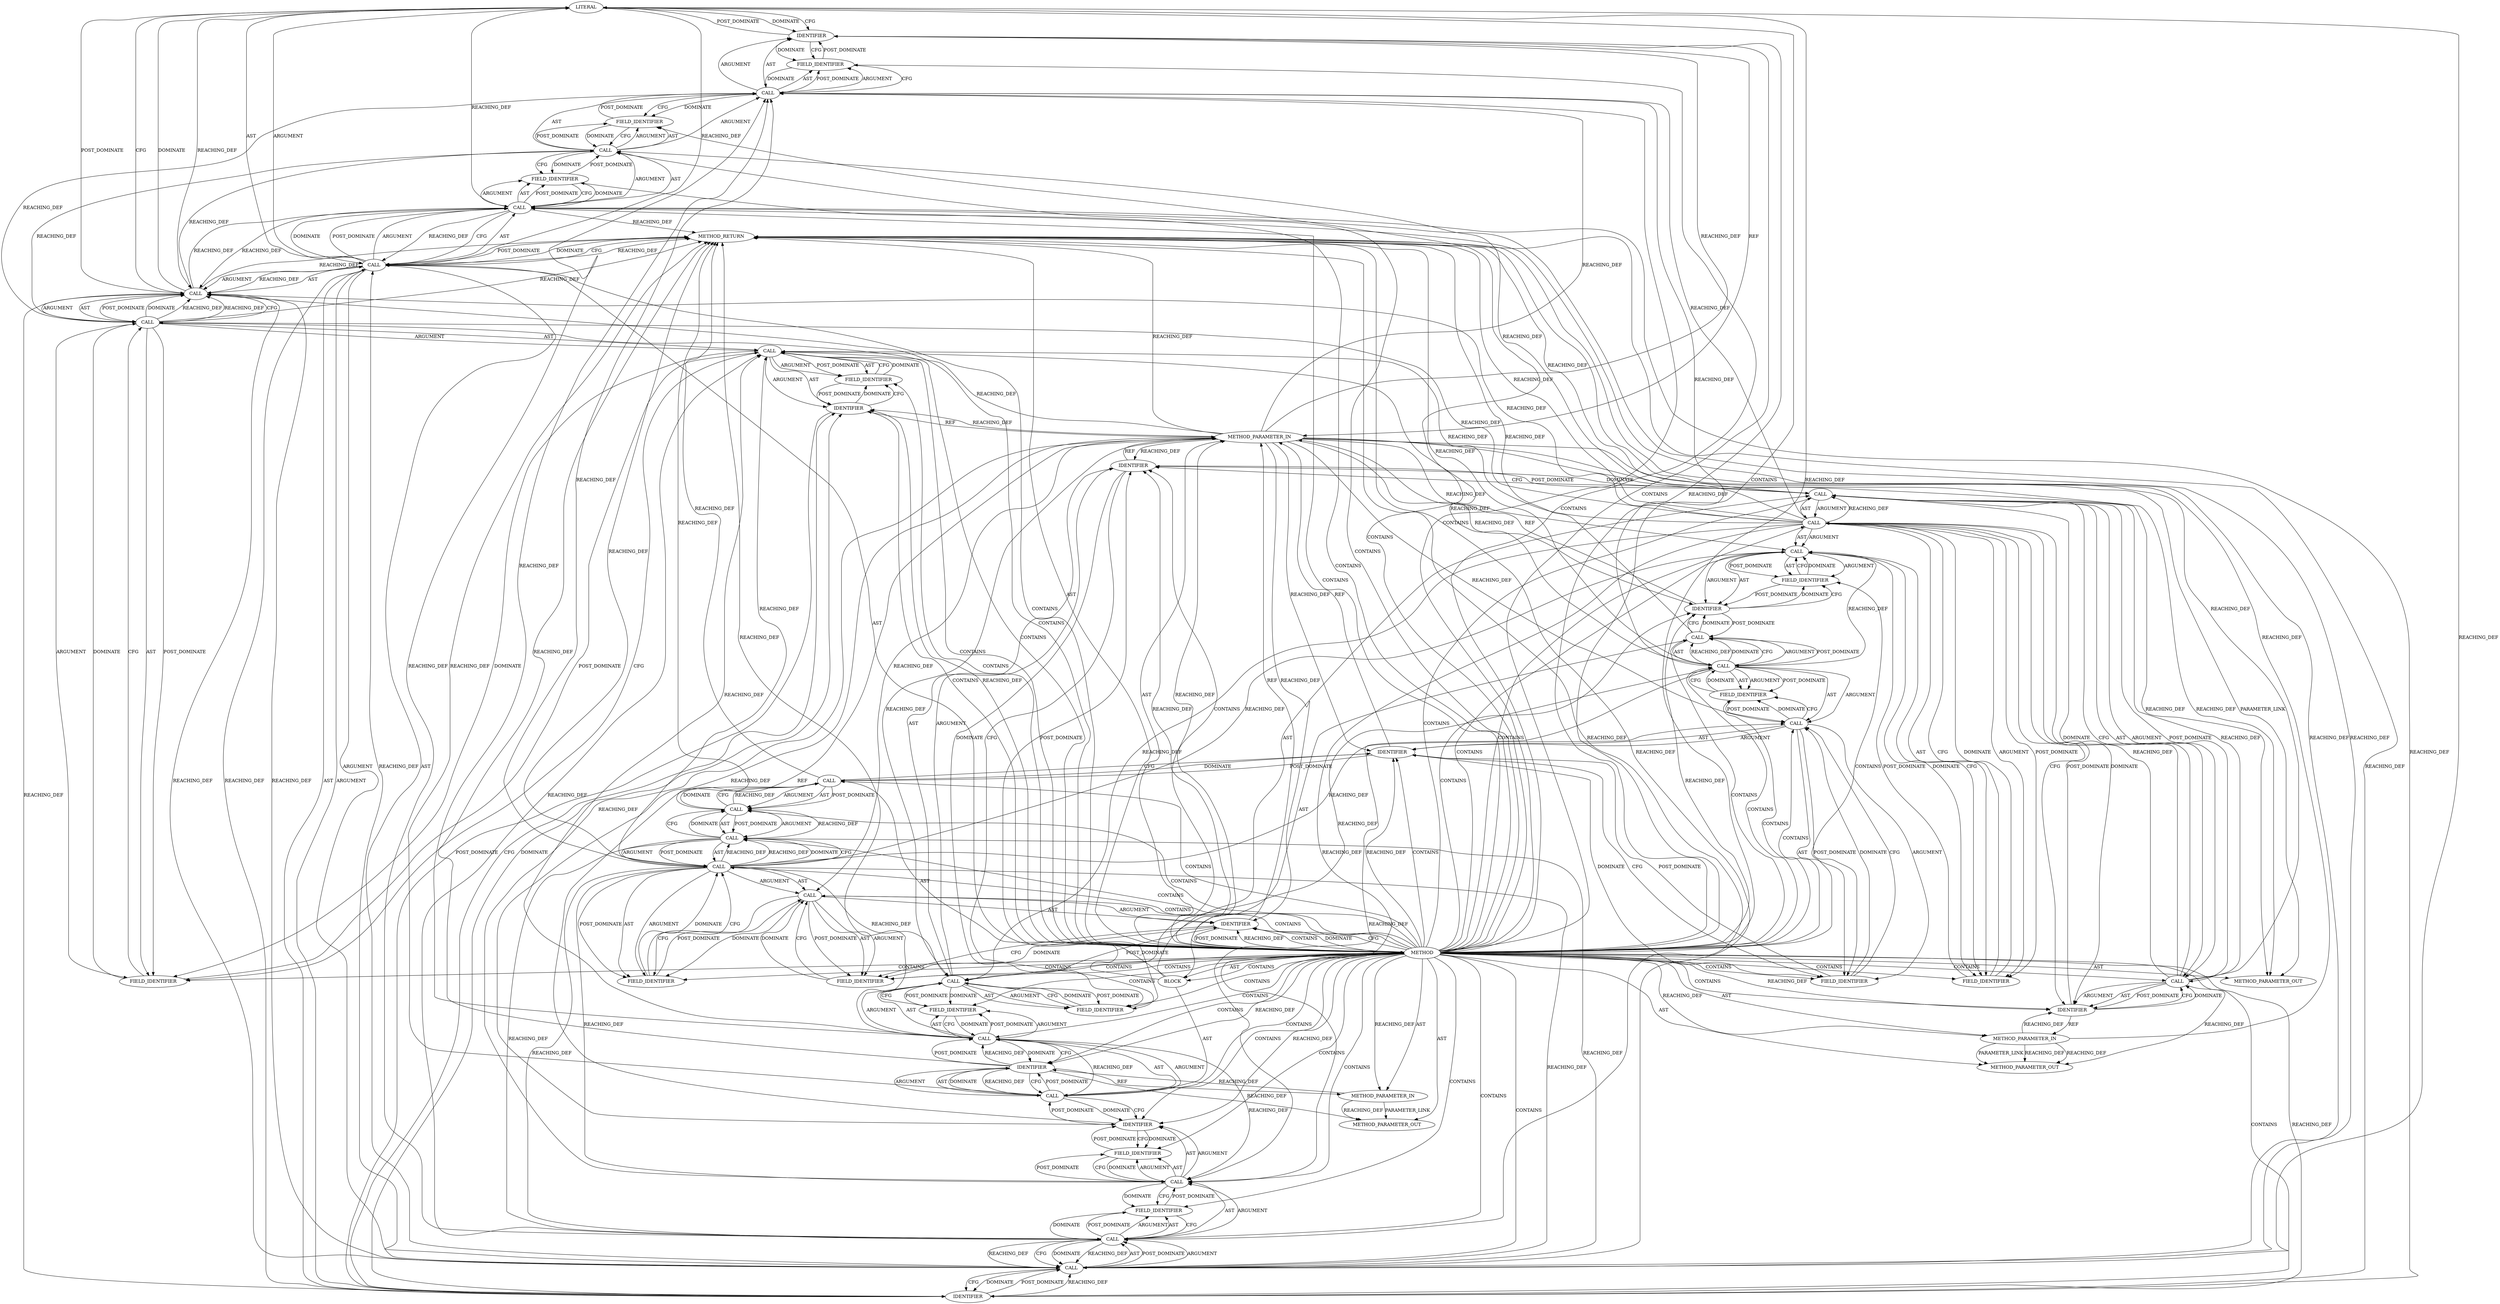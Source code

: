 digraph {
  778 [label=LITERAL ORDER=4 ARGUMENT_INDEX=4 CODE="1" COLUMN_NUMBER=67 LINE_NUMBER=279 TYPE_FULL_NAME="int"]
  763 [label=IDENTIFIER ORDER=2 ARGUMENT_INDEX=2 CODE="zerocopy" COLUMN_NUMBER=30 LINE_NUMBER=278 TYPE_FULL_NAME="bool" NAME="zerocopy"]
  753 [label=FIELD_IDENTIFIER ORDER=2 ARGUMENT_INDEX=2 CODE="v2" COLUMN_NUMBER=2 LINE_NUMBER=277 CANONICAL_NAME="v2"]
  786 [label=METHOD_RETURN ORDER=5 CODE="RET" COLUMN_NUMBER=1 LINE_NUMBER=271 TYPE_FULL_NAME="void" EVALUATION_STRATEGY="BY_VALUE"]
  776 [label=FIELD_IDENTIFIER ORDER=2 ARGUMENT_INDEX=2 CODE="v2" COLUMN_NUMBER=49 LINE_NUMBER=279 CANONICAL_NAME="v2"]
  751 [label=CALL ORDER=1 ARGUMENT_INDEX=1 CODE="con->v2" COLUMN_NUMBER=2 METHOD_FULL_NAME="<operator>.indirectFieldAccess" LINE_NUMBER=277 TYPE_FULL_NAME="<empty>" DISPATCH_TYPE="STATIC_DISPATCH" SIGNATURE="" NAME="<operator>.indirectFieldAccess"]
  785 [label=FIELD_IDENTIFIER ORDER=2 ARGUMENT_INDEX=2 CODE="bv_len" COLUMN_NUMBER=9 LINE_NUMBER=280 CANONICAL_NAME="bv_len"]
  771 [label=IDENTIFIER ORDER=2 ARGUMENT_INDEX=2 CODE="ITER_SOURCE" COLUMN_NUMBER=35 LINE_NUMBER=279 TYPE_FULL_NAME="ANY" NAME="ITER_SOURCE"]
  13006 [label=METHOD_PARAMETER_OUT ORDER=1 CODE="struct ceph_connection *con" IS_VARIADIC=false COLUMN_NUMBER=26 LINE_NUMBER=271 TYPE_FULL_NAME="ceph_connection*" EVALUATION_STRATEGY="BY_VALUE" INDEX=1 NAME="con"]
  780 [label=CALL ORDER=1 ARGUMENT_INDEX=1 CODE="con->v2.out_bvec" COLUMN_NUMBER=9 METHOD_FULL_NAME="<operator>.fieldAccess" LINE_NUMBER=280 TYPE_FULL_NAME="<empty>" DISPATCH_TYPE="STATIC_DISPATCH" SIGNATURE="" NAME="<operator>.fieldAccess"]
  737 [label=CALL ORDER=1 ARGUMENT_INDEX=1 CODE="&con->v2.out_iter" COLUMN_NUMBER=25 METHOD_FULL_NAME="<operator>.addressOf" LINE_NUMBER=274 TYPE_FULL_NAME="<empty>" DISPATCH_TYPE="STATIC_DISPATCH" SIGNATURE="" NAME="<operator>.addressOf"]
  784 [label=FIELD_IDENTIFIER ORDER=2 ARGUMENT_INDEX=2 CODE="out_bvec" COLUMN_NUMBER=9 LINE_NUMBER=280 CANONICAL_NAME="out_bvec"]
  738 [label=CALL ORDER=1 ARGUMENT_INDEX=1 CODE="con->v2.out_iter" COLUMN_NUMBER=26 METHOD_FULL_NAME="<operator>.fieldAccess" LINE_NUMBER=274 TYPE_FULL_NAME="<empty>" DISPATCH_TYPE="STATIC_DISPATCH" SIGNATURE="" NAME="<operator>.fieldAccess"]
  782 [label=IDENTIFIER ORDER=1 ARGUMENT_INDEX=1 CODE="con" COLUMN_NUMBER=9 LINE_NUMBER=280 TYPE_FULL_NAME="ceph_connection*" NAME="con"]
  744 [label=CALL ORDER=1 ARGUMENT_INDEX=1 CODE="con->v2.out_zero" COLUMN_NUMBER=10 METHOD_FULL_NAME="<operator>.fieldAccess" LINE_NUMBER=275 TYPE_FULL_NAME="<empty>" DISPATCH_TYPE="STATIC_DISPATCH" SIGNATURE="" NAME="<operator>.fieldAccess"]
  765 [label=CALL ORDER=1 ARGUMENT_INDEX=1 CODE="&con->v2.out_iter" COLUMN_NUMBER=16 METHOD_FULL_NAME="<operator>.addressOf" LINE_NUMBER=279 TYPE_FULL_NAME="<empty>" DISPATCH_TYPE="STATIC_DISPATCH" SIGNATURE="" NAME="<operator>.addressOf"]
  730 [label=METHOD COLUMN_NUMBER=1 LINE_NUMBER=271 COLUMN_NUMBER_END=1 IS_EXTERNAL=false SIGNATURE="void set_out_bvec (ceph_connection*,bio_vec*,bool)" NAME="set_out_bvec" AST_PARENT_TYPE="TYPE_DECL" AST_PARENT_FULL_NAME="file_code_old-a282a2f-decode_preamble-524.c:<global>" ORDER=12 CODE="static void set_out_bvec(struct ceph_connection *con, const struct bio_vec *bv,
			 bool zerocopy)
{
	WARN_ON(iov_iter_count(&con->v2.out_iter));
	WARN_ON(con->v2.out_zero);

	con->v2.out_bvec = *bv;
	con->v2.out_iter_sendpage = zerocopy;
	iov_iter_bvec(&con->v2.out_iter, ITER_SOURCE, &con->v2.out_bvec, 1,
		      con->v2.out_bvec.bv_len);
}" FULL_NAME="set_out_bvec" LINE_NUMBER_END=281 FILENAME="file_code_old-a282a2f-decode_preamble-524.c"]
  13008 [label=METHOD_PARAMETER_OUT ORDER=3 CODE="bool zerocopy" IS_VARIADIC=false COLUMN_NUMBER=5 LINE_NUMBER=272 TYPE_FULL_NAME="bool" EVALUATION_STRATEGY="BY_VALUE" INDEX=3 NAME="zerocopy"]
  752 [label=IDENTIFIER ORDER=1 ARGUMENT_INDEX=1 CODE="con" COLUMN_NUMBER=2 LINE_NUMBER=277 TYPE_FULL_NAME="ceph_connection*" NAME="con"]
  745 [label=CALL ORDER=1 ARGUMENT_INDEX=1 CODE="con->v2" COLUMN_NUMBER=10 METHOD_FULL_NAME="<operator>.indirectFieldAccess" LINE_NUMBER=275 TYPE_FULL_NAME="<empty>" DISPATCH_TYPE="STATIC_DISPATCH" SIGNATURE="" NAME="<operator>.indirectFieldAccess"]
  755 [label=CALL ORDER=2 ARGUMENT_INDEX=2 CODE="*bv" COLUMN_NUMBER=21 METHOD_FULL_NAME="<operator>.indirection" LINE_NUMBER=277 TYPE_FULL_NAME="<empty>" DISPATCH_TYPE="STATIC_DISPATCH" SIGNATURE="" NAME="<operator>.indirection"]
  731 [label=METHOD_PARAMETER_IN ORDER=1 CODE="struct ceph_connection *con" IS_VARIADIC=false COLUMN_NUMBER=26 LINE_NUMBER=271 TYPE_FULL_NAME="ceph_connection*" EVALUATION_STRATEGY="BY_VALUE" INDEX=1 NAME="con"]
  756 [label=IDENTIFIER ORDER=1 ARGUMENT_INDEX=1 CODE="bv" COLUMN_NUMBER=22 LINE_NUMBER=277 TYPE_FULL_NAME="bio_vec*" NAME="bv"]
  767 [label=CALL ORDER=1 ARGUMENT_INDEX=1 CODE="con->v2" COLUMN_NUMBER=17 METHOD_FULL_NAME="<operator>.indirectFieldAccess" LINE_NUMBER=279 TYPE_FULL_NAME="<empty>" DISPATCH_TYPE="STATIC_DISPATCH" SIGNATURE="" NAME="<operator>.indirectFieldAccess"]
  740 [label=IDENTIFIER ORDER=1 ARGUMENT_INDEX=1 CODE="con" COLUMN_NUMBER=26 LINE_NUMBER=274 TYPE_FULL_NAME="ceph_connection*" NAME="con"]
  761 [label=FIELD_IDENTIFIER ORDER=2 ARGUMENT_INDEX=2 CODE="v2" COLUMN_NUMBER=2 LINE_NUMBER=278 CANONICAL_NAME="v2"]
  777 [label=FIELD_IDENTIFIER ORDER=2 ARGUMENT_INDEX=2 CODE="out_bvec" COLUMN_NUMBER=49 LINE_NUMBER=279 CANONICAL_NAME="out_bvec"]
  746 [label=IDENTIFIER ORDER=1 ARGUMENT_INDEX=1 CODE="con" COLUMN_NUMBER=10 LINE_NUMBER=275 TYPE_FULL_NAME="ceph_connection*" NAME="con"]
  734 [label=BLOCK ORDER=4 ARGUMENT_INDEX=-1 CODE="{
	WARN_ON(iov_iter_count(&con->v2.out_iter));
	WARN_ON(con->v2.out_zero);

	con->v2.out_bvec = *bv;
	con->v2.out_iter_sendpage = zerocopy;
	iov_iter_bvec(&con->v2.out_iter, ITER_SOURCE, &con->v2.out_bvec, 1,
		      con->v2.out_bvec.bv_len);
}" COLUMN_NUMBER=1 LINE_NUMBER=273 TYPE_FULL_NAME="void"]
  732 [label=METHOD_PARAMETER_IN ORDER=2 CODE="const struct bio_vec *bv" IS_VARIADIC=false COLUMN_NUMBER=55 LINE_NUMBER=271 TYPE_FULL_NAME="bio_vec*" EVALUATION_STRATEGY="BY_VALUE" INDEX=2 NAME="bv"]
  735 [label=CALL ORDER=1 ARGUMENT_INDEX=-1 CODE="WARN_ON(iov_iter_count(&con->v2.out_iter))" COLUMN_NUMBER=2 METHOD_FULL_NAME="WARN_ON" LINE_NUMBER=274 TYPE_FULL_NAME="<empty>" DISPATCH_TYPE="STATIC_DISPATCH" SIGNATURE="" NAME="WARN_ON"]
  768 [label=IDENTIFIER ORDER=1 ARGUMENT_INDEX=1 CODE="con" COLUMN_NUMBER=17 LINE_NUMBER=279 TYPE_FULL_NAME="ceph_connection*" NAME="con"]
  748 [label=FIELD_IDENTIFIER ORDER=2 ARGUMENT_INDEX=2 CODE="out_zero" COLUMN_NUMBER=10 LINE_NUMBER=275 CANONICAL_NAME="out_zero"]
  757 [label=CALL ORDER=4 ARGUMENT_INDEX=-1 CODE="con->v2.out_iter_sendpage = zerocopy" COLUMN_NUMBER=2 METHOD_FULL_NAME="<operator>.assignment" LINE_NUMBER=278 TYPE_FULL_NAME="<empty>" DISPATCH_TYPE="STATIC_DISPATCH" SIGNATURE="" NAME="<operator>.assignment"]
  772 [label=CALL ORDER=3 ARGUMENT_INDEX=3 CODE="&con->v2.out_bvec" COLUMN_NUMBER=48 METHOD_FULL_NAME="<operator>.addressOf" LINE_NUMBER=279 TYPE_FULL_NAME="<empty>" DISPATCH_TYPE="STATIC_DISPATCH" SIGNATURE="" NAME="<operator>.addressOf"]
  764 [label=CALL ORDER=5 ARGUMENT_INDEX=-1 CODE="iov_iter_bvec(&con->v2.out_iter, ITER_SOURCE, &con->v2.out_bvec, 1,
		      con->v2.out_bvec.bv_len)" COLUMN_NUMBER=2 METHOD_FULL_NAME="iov_iter_bvec" LINE_NUMBER=279 TYPE_FULL_NAME="<empty>" DISPATCH_TYPE="STATIC_DISPATCH" SIGNATURE="" NAME="iov_iter_bvec"]
  13007 [label=METHOD_PARAMETER_OUT ORDER=2 CODE="const struct bio_vec *bv" IS_VARIADIC=false COLUMN_NUMBER=55 LINE_NUMBER=271 TYPE_FULL_NAME="bio_vec*" EVALUATION_STRATEGY="BY_VALUE" INDEX=2 NAME="bv"]
  773 [label=CALL ORDER=1 ARGUMENT_INDEX=1 CODE="con->v2.out_bvec" COLUMN_NUMBER=49 METHOD_FULL_NAME="<operator>.fieldAccess" LINE_NUMBER=279 TYPE_FULL_NAME="<empty>" DISPATCH_TYPE="STATIC_DISPATCH" SIGNATURE="" NAME="<operator>.fieldAccess"]
  762 [label=FIELD_IDENTIFIER ORDER=2 ARGUMENT_INDEX=2 CODE="out_iter_sendpage" COLUMN_NUMBER=2 LINE_NUMBER=278 CANONICAL_NAME="out_iter_sendpage"]
  742 [label=FIELD_IDENTIFIER ORDER=2 ARGUMENT_INDEX=2 CODE="out_iter" COLUMN_NUMBER=26 LINE_NUMBER=274 CANONICAL_NAME="out_iter"]
  775 [label=IDENTIFIER ORDER=1 ARGUMENT_INDEX=1 CODE="con" COLUMN_NUMBER=49 LINE_NUMBER=279 TYPE_FULL_NAME="ceph_connection*" NAME="con"]
  769 [label=FIELD_IDENTIFIER ORDER=2 ARGUMENT_INDEX=2 CODE="v2" COLUMN_NUMBER=17 LINE_NUMBER=279 CANONICAL_NAME="v2"]
  779 [label=CALL ORDER=5 ARGUMENT_INDEX=5 CODE="con->v2.out_bvec.bv_len" COLUMN_NUMBER=9 METHOD_FULL_NAME="<operator>.fieldAccess" LINE_NUMBER=280 TYPE_FULL_NAME="<empty>" DISPATCH_TYPE="STATIC_DISPATCH" SIGNATURE="" NAME="<operator>.fieldAccess"]
  774 [label=CALL ORDER=1 ARGUMENT_INDEX=1 CODE="con->v2" COLUMN_NUMBER=49 METHOD_FULL_NAME="<operator>.indirectFieldAccess" LINE_NUMBER=279 TYPE_FULL_NAME="<empty>" DISPATCH_TYPE="STATIC_DISPATCH" SIGNATURE="" NAME="<operator>.indirectFieldAccess"]
  783 [label=FIELD_IDENTIFIER ORDER=2 ARGUMENT_INDEX=2 CODE="v2" COLUMN_NUMBER=9 LINE_NUMBER=280 CANONICAL_NAME="v2"]
  770 [label=FIELD_IDENTIFIER ORDER=2 ARGUMENT_INDEX=2 CODE="out_iter" COLUMN_NUMBER=17 LINE_NUMBER=279 CANONICAL_NAME="out_iter"]
  743 [label=CALL ORDER=2 ARGUMENT_INDEX=-1 CODE="WARN_ON(con->v2.out_zero)" COLUMN_NUMBER=2 METHOD_FULL_NAME="WARN_ON" LINE_NUMBER=275 TYPE_FULL_NAME="<empty>" DISPATCH_TYPE="STATIC_DISPATCH" SIGNATURE="" NAME="WARN_ON"]
  766 [label=CALL ORDER=1 ARGUMENT_INDEX=1 CODE="con->v2.out_iter" COLUMN_NUMBER=17 METHOD_FULL_NAME="<operator>.fieldAccess" LINE_NUMBER=279 TYPE_FULL_NAME="<empty>" DISPATCH_TYPE="STATIC_DISPATCH" SIGNATURE="" NAME="<operator>.fieldAccess"]
  749 [label=CALL ORDER=3 ARGUMENT_INDEX=-1 CODE="con->v2.out_bvec = *bv" COLUMN_NUMBER=2 METHOD_FULL_NAME="<operator>.assignment" LINE_NUMBER=277 TYPE_FULL_NAME="<empty>" DISPATCH_TYPE="STATIC_DISPATCH" SIGNATURE="" NAME="<operator>.assignment"]
  739 [label=CALL ORDER=1 ARGUMENT_INDEX=1 CODE="con->v2" COLUMN_NUMBER=26 METHOD_FULL_NAME="<operator>.indirectFieldAccess" LINE_NUMBER=274 TYPE_FULL_NAME="<empty>" DISPATCH_TYPE="STATIC_DISPATCH" SIGNATURE="" NAME="<operator>.indirectFieldAccess"]
  781 [label=CALL ORDER=1 ARGUMENT_INDEX=1 CODE="con->v2" COLUMN_NUMBER=9 METHOD_FULL_NAME="<operator>.indirectFieldAccess" LINE_NUMBER=280 TYPE_FULL_NAME="<empty>" DISPATCH_TYPE="STATIC_DISPATCH" SIGNATURE="" NAME="<operator>.indirectFieldAccess"]
  754 [label=FIELD_IDENTIFIER ORDER=2 ARGUMENT_INDEX=2 CODE="out_bvec" COLUMN_NUMBER=2 LINE_NUMBER=277 CANONICAL_NAME="out_bvec"]
  750 [label=CALL ORDER=1 ARGUMENT_INDEX=1 CODE="con->v2.out_bvec" COLUMN_NUMBER=2 METHOD_FULL_NAME="<operator>.fieldAccess" LINE_NUMBER=277 TYPE_FULL_NAME="<empty>" DISPATCH_TYPE="STATIC_DISPATCH" SIGNATURE="" NAME="<operator>.fieldAccess"]
  741 [label=FIELD_IDENTIFIER ORDER=2 ARGUMENT_INDEX=2 CODE="v2" COLUMN_NUMBER=26 LINE_NUMBER=274 CANONICAL_NAME="v2"]
  759 [label=CALL ORDER=1 ARGUMENT_INDEX=1 CODE="con->v2" COLUMN_NUMBER=2 METHOD_FULL_NAME="<operator>.indirectFieldAccess" LINE_NUMBER=278 TYPE_FULL_NAME="<empty>" DISPATCH_TYPE="STATIC_DISPATCH" SIGNATURE="" NAME="<operator>.indirectFieldAccess"]
  736 [label=CALL ORDER=1 ARGUMENT_INDEX=1 CODE="iov_iter_count(&con->v2.out_iter)" COLUMN_NUMBER=10 METHOD_FULL_NAME="iov_iter_count" LINE_NUMBER=274 TYPE_FULL_NAME="<empty>" DISPATCH_TYPE="STATIC_DISPATCH" SIGNATURE="" NAME="iov_iter_count"]
  747 [label=FIELD_IDENTIFIER ORDER=2 ARGUMENT_INDEX=2 CODE="v2" COLUMN_NUMBER=10 LINE_NUMBER=275 CANONICAL_NAME="v2"]
  760 [label=IDENTIFIER ORDER=1 ARGUMENT_INDEX=1 CODE="con" COLUMN_NUMBER=2 LINE_NUMBER=278 TYPE_FULL_NAME="ceph_connection*" NAME="con"]
  733 [label=METHOD_PARAMETER_IN ORDER=3 CODE="bool zerocopy" IS_VARIADIC=false COLUMN_NUMBER=5 LINE_NUMBER=272 TYPE_FULL_NAME="bool" EVALUATION_STRATEGY="BY_VALUE" INDEX=3 NAME="zerocopy"]
  758 [label=CALL ORDER=1 ARGUMENT_INDEX=1 CODE="con->v2.out_iter_sendpage" COLUMN_NUMBER=2 METHOD_FULL_NAME="<operator>.fieldAccess" LINE_NUMBER=278 TYPE_FULL_NAME="<empty>" DISPATCH_TYPE="STATIC_DISPATCH" SIGNATURE="" NAME="<operator>.fieldAccess"]
  780 -> 784 [label=ARGUMENT ]
  758 -> 762 [label=POST_DOMINATE ]
  735 -> 746 [label=CFG ]
  730 -> 775 [label=CONTAINS ]
  731 -> 782 [label=REACHING_DEF VARIABLE="con"]
  781 -> 783 [label=AST ]
  771 -> 775 [label=CFG ]
  760 -> 749 [label=POST_DOMINATE ]
  739 -> 742 [label=CFG ]
  730 -> 771 [label=CONTAINS ]
  730 -> 775 [label=REACHING_DEF VARIABLE=""]
  773 -> 772 [label=DOMINATE ]
  772 -> 786 [label=REACHING_DEF VARIABLE="&con->v2.out_bvec"]
  731 -> 740 [label=REACHING_DEF VARIABLE="con"]
  738 -> 737 [label=REACHING_DEF VARIABLE="con->v2.out_iter"]
  738 -> 737 [label=REACHING_DEF VARIABLE="con->v2.out_iter"]
  730 -> 781 [label=CONTAINS ]
  747 -> 746 [label=POST_DOMINATE ]
  735 -> 736 [label=ARGUMENT ]
  738 -> 781 [label=REACHING_DEF VARIABLE="con->v2.out_iter"]
  750 -> 756 [label=CFG ]
  731 -> 768 [label=REACHING_DEF VARIABLE="con"]
  730 -> 740 [label=REACHING_DEF VARIABLE=""]
  750 -> 754 [label=ARGUMENT ]
  731 -> 786 [label=REACHING_DEF VARIABLE="con"]
  730 -> 752 [label=CONTAINS ]
  730 -> 760 [label=REACHING_DEF VARIABLE=""]
  762 -> 758 [label=CFG ]
  739 -> 740 [label=ARGUMENT ]
  750 -> 774 [label=REACHING_DEF VARIABLE="con->v2.out_bvec"]
  783 -> 781 [label=CFG ]
  767 -> 769 [label=ARGUMENT ]
  730 -> 759 [label=CONTAINS ]
  756 -> 732 [label=REF ]
  751 -> 753 [label=ARGUMENT ]
  770 -> 766 [label=CFG ]
  730 -> 774 [label=CONTAINS ]
  759 -> 761 [label=ARGUMENT ]
  739 -> 740 [label=AST ]
  767 -> 770 [label=DOMINATE ]
  778 -> 782 [label=DOMINATE ]
  781 -> 782 [label=ARGUMENT ]
  750 -> 781 [label=REACHING_DEF VARIABLE="con->v2.out_bvec"]
  777 -> 774 [label=POST_DOMINATE ]
  744 -> 786 [label=REACHING_DEF VARIABLE="con->v2.out_zero"]
  767 -> 769 [label=AST ]
  736 -> 786 [label=REACHING_DEF VARIABLE="iov_iter_count(&con->v2.out_iter)"]
  740 -> 731 [label=REF ]
  750 -> 773 [label=REACHING_DEF VARIABLE="con->v2.out_bvec"]
  762 -> 758 [label=DOMINATE ]
  730 -> 736 [label=CONTAINS ]
  746 -> 735 [label=POST_DOMINATE ]
  778 -> 772 [label=REACHING_DEF VARIABLE="1"]
  776 -> 774 [label=CFG ]
  763 -> 757 [label=DOMINATE ]
  765 -> 772 [label=REACHING_DEF VARIABLE="&con->v2.out_iter"]
  764 -> 786 [label=DOMINATE ]
  743 -> 744 [label=AST ]
  732 -> 786 [label=REACHING_DEF VARIABLE="bv"]
  755 -> 750 [label=REACHING_DEF VARIABLE="*bv"]
  731 -> 13006 [label=PARAMETER_LINK ]
  730 -> 740 [label=CONTAINS ]
  745 -> 746 [label=AST ]
  744 -> 748 [label=AST ]
  780 -> 784 [label=AST ]
  775 -> 771 [label=POST_DOMINATE ]
  769 -> 767 [label=DOMINATE ]
  744 -> 748 [label=ARGUMENT ]
  744 -> 751 [label=REACHING_DEF VARIABLE="con->v2.out_zero"]
  774 -> 775 [label=ARGUMENT ]
  758 -> 759 [label=ARGUMENT ]
  745 -> 747 [label=ARGUMENT ]
  772 -> 765 [label=REACHING_DEF VARIABLE="&con->v2.out_bvec"]
  750 -> 759 [label=REACHING_DEF VARIABLE="con->v2.out_bvec"]
  760 -> 761 [label=CFG ]
  734 -> 764 [label=AST ]
  740 -> 741 [label=CFG ]
  758 -> 763 [label=CFG ]
  764 -> 772 [label=AST ]
  737 -> 736 [label=REACHING_DEF VARIABLE="&con->v2.out_iter"]
  733 -> 13008 [label=PARAMETER_LINK ]
  746 -> 747 [label=DOMINATE ]
  767 -> 768 [label=AST ]
  730 -> 733 [label=AST ]
  765 -> 766 [label=AST ]
  779 -> 785 [label=ARGUMENT ]
  735 -> 736 [label=AST ]
  731 -> 746 [label=REACHING_DEF VARIABLE="con"]
  738 -> 765 [label=REACHING_DEF VARIABLE="con->v2.out_iter"]
  765 -> 766 [label=POST_DOMINATE ]
  778 -> 772 [label=POST_DOMINATE ]
  776 -> 775 [label=POST_DOMINATE ]
  731 -> 745 [label=REACHING_DEF VARIABLE="con"]
  737 -> 738 [label=ARGUMENT ]
  730 -> 755 [label=CONTAINS ]
  731 -> 760 [label=REACHING_DEF VARIABLE="con"]
  730 -> 740 [label=DOMINATE ]
  730 -> 743 [label=CONTAINS ]
  735 -> 746 [label=DOMINATE ]
  750 -> 751 [label=AST ]
  765 -> 771 [label=DOMINATE ]
  757 -> 768 [label=DOMINATE ]
  730 -> 745 [label=CONTAINS ]
  747 -> 745 [label=DOMINATE ]
  764 -> 771 [label=ARGUMENT ]
  730 -> 782 [label=CONTAINS ]
  730 -> 763 [label=CONTAINS ]
  738 -> 739 [label=AST ]
  730 -> 779 [label=CONTAINS ]
  750 -> 754 [label=AST ]
  760 -> 761 [label=DOMINATE ]
  745 -> 747 [label=AST ]
  759 -> 761 [label=POST_DOMINATE ]
  778 -> 779 [label=REACHING_DEF VARIABLE="1"]
  730 -> 750 [label=CONTAINS ]
  737 -> 738 [label=POST_DOMINATE ]
  783 -> 782 [label=POST_DOMINATE ]
  730 -> 780 [label=CONTAINS ]
  738 -> 737 [label=DOMINATE ]
  730 -> 782 [label=REACHING_DEF VARIABLE=""]
  738 -> 742 [label=POST_DOMINATE ]
  735 -> 786 [label=REACHING_DEF VARIABLE="WARN_ON(iov_iter_count(&con->v2.out_iter))"]
  743 -> 744 [label=ARGUMENT ]
  780 -> 785 [label=CFG ]
  750 -> 749 [label=REACHING_DEF VARIABLE="con->v2.out_bvec"]
  755 -> 756 [label=ARGUMENT ]
  772 -> 780 [label=REACHING_DEF VARIABLE="&con->v2.out_bvec"]
  730 -> 758 [label=CONTAINS ]
  758 -> 786 [label=REACHING_DEF VARIABLE="con->v2.out_iter_sendpage"]
  731 -> 739 [label=REACHING_DEF VARIABLE="con"]
  767 -> 768 [label=ARGUMENT ]
  730 -> 763 [label=REACHING_DEF VARIABLE=""]
  757 -> 758 [label=AST ]
  758 -> 767 [label=REACHING_DEF VARIABLE="con->v2.out_iter_sendpage"]
  773 -> 777 [label=AST ]
  753 -> 752 [label=POST_DOMINATE ]
  759 -> 762 [label=DOMINATE ]
  774 -> 776 [label=AST ]
  740 -> 741 [label=DOMINATE ]
  738 -> 786 [label=REACHING_DEF VARIABLE="con->v2.out_iter"]
  745 -> 748 [label=DOMINATE ]
  731 -> 751 [label=REACHING_DEF VARIABLE="con"]
  730 -> 13008 [label=AST ]
  744 -> 743 [label=REACHING_DEF VARIABLE="con->v2.out_zero"]
  730 -> 732 [label=AST ]
  744 -> 767 [label=REACHING_DEF VARIABLE="con->v2.out_zero"]
  736 -> 735 [label=DOMINATE ]
  782 -> 783 [label=DOMINATE ]
  744 -> 759 [label=REACHING_DEF VARIABLE="con->v2.out_zero"]
  750 -> 756 [label=DOMINATE ]
  756 -> 750 [label=POST_DOMINATE ]
  766 -> 786 [label=REACHING_DEF VARIABLE="con->v2.out_iter"]
  741 -> 739 [label=DOMINATE ]
  770 -> 766 [label=DOMINATE ]
  739 -> 742 [label=DOMINATE ]
  778 -> 764 [label=REACHING_DEF VARIABLE="1"]
  735 -> 736 [label=POST_DOMINATE ]
  758 -> 774 [label=REACHING_DEF VARIABLE="con->v2.out_iter_sendpage"]
  779 -> 764 [label=DOMINATE ]
  730 -> 735 [label=CONTAINS ]
  785 -> 780 [label=POST_DOMINATE ]
  773 -> 772 [label=REACHING_DEF VARIABLE="con->v2.out_bvec"]
  773 -> 772 [label=REACHING_DEF VARIABLE="con->v2.out_bvec"]
  765 -> 766 [label=ARGUMENT ]
  765 -> 771 [label=CFG ]
  744 -> 743 [label=DOMINATE ]
  744 -> 774 [label=REACHING_DEF VARIABLE="con->v2.out_zero"]
  730 -> 764 [label=CONTAINS ]
  732 -> 13007 [label=REACHING_DEF VARIABLE="bv"]
  732 -> 13007 [label=REACHING_DEF VARIABLE="bv"]
  780 -> 784 [label=POST_DOMINATE ]
  737 -> 738 [label=AST ]
  755 -> 749 [label=REACHING_DEF VARIABLE="*bv"]
  763 -> 733 [label=REF ]
  730 -> 738 [label=CONTAINS ]
  773 -> 774 [label=AST ]
  730 -> 741 [label=CONTAINS ]
  780 -> 781 [label=ARGUMENT ]
  764 -> 779 [label=POST_DOMINATE ]
  738 -> 759 [label=REACHING_DEF VARIABLE="con->v2.out_iter"]
  779 -> 780 [label=AST ]
  750 -> 751 [label=ARGUMENT ]
  730 -> 754 [label=CONTAINS ]
  767 -> 770 [label=CFG ]
  730 -> 785 [label=CONTAINS ]
  766 -> 781 [label=REACHING_DEF VARIABLE="con->v2.out_iter"]
  782 -> 731 [label=REF ]
  742 -> 738 [label=DOMINATE ]
  731 -> 781 [label=REACHING_DEF VARIABLE="con"]
  765 -> 786 [label=REACHING_DEF VARIABLE="&con->v2.out_iter"]
  749 -> 755 [label=POST_DOMINATE ]
  756 -> 755 [label=CFG ]
  758 -> 762 [label=ARGUMENT ]
  738 -> 767 [label=REACHING_DEF VARIABLE="con->v2.out_iter"]
  757 -> 763 [label=POST_DOMINATE ]
  738 -> 766 [label=REACHING_DEF VARIABLE="con->v2.out_iter"]
  734 -> 749 [label=AST ]
  764 -> 786 [label=CFG ]
  759 -> 760 [label=AST ]
  772 -> 773 [label=ARGUMENT ]
  784 -> 781 [label=POST_DOMINATE ]
  773 -> 780 [label=REACHING_DEF VARIABLE="con->v2.out_bvec"]
  730 -> 13006 [label=AST ]
  741 -> 739 [label=CFG ]
  734 -> 743 [label=AST ]
  753 -> 751 [label=CFG ]
  772 -> 778 [label=CFG ]
  752 -> 753 [label=DOMINATE ]
  764 -> 771 [label=AST ]
  772 -> 778 [label=DOMINATE ]
  730 -> 772 [label=CONTAINS ]
  730 -> 765 [label=CONTAINS ]
  783 -> 781 [label=DOMINATE ]
  731 -> 752 [label=REACHING_DEF VARIABLE="con"]
  785 -> 779 [label=CFG ]
  730 -> 752 [label=REACHING_DEF VARIABLE=""]
  780 -> 785 [label=DOMINATE ]
  730 -> 732 [label=REACHING_DEF VARIABLE=""]
  754 -> 751 [label=POST_DOMINATE ]
  755 -> 786 [label=REACHING_DEF VARIABLE="*bv"]
  730 -> 751 [label=CONTAINS ]
  768 -> 769 [label=CFG ]
  767 -> 769 [label=POST_DOMINATE ]
  746 -> 747 [label=CFG ]
  745 -> 748 [label=CFG ]
  781 -> 784 [label=DOMINATE ]
  758 -> 757 [label=REACHING_DEF VARIABLE="con->v2.out_iter_sendpage"]
  730 -> 733 [label=REACHING_DEF VARIABLE=""]
  750 -> 754 [label=POST_DOMINATE ]
  764 -> 786 [label=REACHING_DEF VARIABLE="iov_iter_bvec(&con->v2.out_iter, ITER_SOURCE, &con->v2.out_bvec, 1,
		      con->v2.out_bvec.bv_len)"]
  738 -> 739 [label=ARGUMENT ]
  782 -> 783 [label=CFG ]
  754 -> 750 [label=CFG ]
  755 -> 756 [label=AST ]
  731 -> 759 [label=REACHING_DEF VARIABLE="con"]
  730 -> 731 [label=AST ]
  730 -> 749 [label=CONTAINS ]
  758 -> 762 [label=AST ]
  730 -> 734 [label=CONTAINS ]
  743 -> 744 [label=POST_DOMINATE ]
  738 -> 742 [label=AST ]
  763 -> 758 [label=POST_DOMINATE ]
  738 -> 742 [label=ARGUMENT ]
  740 -> 730 [label=POST_DOMINATE ]
  739 -> 741 [label=POST_DOMINATE ]
  730 -> 756 [label=REACHING_DEF VARIABLE=""]
  781 -> 784 [label=CFG ]
  771 -> 772 [label=REACHING_DEF VARIABLE="ITER_SOURCE"]
  755 -> 13007 [label=REACHING_DEF VARIABLE="*bv"]
  766 -> 770 [label=POST_DOMINATE ]
  778 -> 765 [label=REACHING_DEF VARIABLE="1"]
  757 -> 758 [label=ARGUMENT ]
  732 -> 13007 [label=PARAMETER_LINK ]
  766 -> 767 [label=AST ]
  737 -> 736 [label=CFG ]
  730 -> 769 [label=CONTAINS ]
  744 -> 743 [label=CFG ]
  730 -> 760 [label=CONTAINS ]
  730 -> 768 [label=CONTAINS ]
  734 -> 757 [label=AST ]
  742 -> 738 [label=CFG ]
  739 -> 741 [label=AST ]
  766 -> 774 [label=REACHING_DEF VARIABLE="con->v2.out_iter"]
  752 -> 753 [label=CFG ]
  775 -> 776 [label=DOMINATE ]
  730 -> 747 [label=CONTAINS ]
  730 -> 784 [label=CONTAINS ]
  759 -> 761 [label=AST ]
  779 -> 764 [label=REACHING_DEF VARIABLE="con->v2.out_bvec.bv_len"]
  733 -> 763 [label=REACHING_DEF VARIABLE="zerocopy"]
  772 -> 773 [label=AST ]
  757 -> 763 [label=ARGUMENT ]
  730 -> 786 [label=AST ]
  736 -> 737 [label=ARGUMENT ]
  773 -> 777 [label=POST_DOMINATE ]
  773 -> 772 [label=CFG ]
  757 -> 763 [label=AST ]
  764 -> 765 [label=AST ]
  771 -> 764 [label=REACHING_DEF VARIABLE="ITER_SOURCE"]
  745 -> 747 [label=POST_DOMINATE ]
  773 -> 774 [label=ARGUMENT ]
  749 -> 755 [label=AST ]
  765 -> 779 [label=REACHING_DEF VARIABLE="&con->v2.out_iter"]
  743 -> 752 [label=CFG ]
  748 -> 744 [label=CFG ]
  730 -> 746 [label=REACHING_DEF VARIABLE=""]
  730 -> 739 [label=CONTAINS ]
  730 -> 766 [label=CONTAINS ]
  736 -> 737 [label=AST ]
  741 -> 740 [label=POST_DOMINATE ]
  768 -> 757 [label=POST_DOMINATE ]
  763 -> 757 [label=REACHING_DEF VARIABLE="zerocopy"]
  739 -> 741 [label=ARGUMENT ]
  749 -> 750 [label=AST ]
  772 -> 764 [label=REACHING_DEF VARIABLE="&con->v2.out_bvec"]
  779 -> 785 [label=AST ]
  771 -> 779 [label=REACHING_DEF VARIABLE="ITER_SOURCE"]
  738 -> 745 [label=REACHING_DEF VARIABLE="con->v2.out_iter"]
  730 -> 773 [label=CONTAINS ]
  751 -> 754 [label=DOMINATE ]
  730 -> 757 [label=CONTAINS ]
  764 -> 772 [label=ARGUMENT ]
  730 -> 748 [label=CONTAINS ]
  751 -> 754 [label=CFG ]
  745 -> 746 [label=ARGUMENT ]
  730 -> 744 [label=CONTAINS ]
  730 -> 778 [label=CONTAINS ]
  730 -> 753 [label=CONTAINS ]
  766 -> 765 [label=REACHING_DEF VARIABLE="con->v2.out_iter"]
  766 -> 765 [label=REACHING_DEF VARIABLE="con->v2.out_iter"]
  734 -> 735 [label=AST ]
  730 -> 771 [label=REACHING_DEF VARIABLE=""]
  730 -> 783 [label=CONTAINS ]
  779 -> 785 [label=POST_DOMINATE ]
  764 -> 779 [label=ARGUMENT ]
  743 -> 786 [label=REACHING_DEF VARIABLE="WARN_ON(con->v2.out_zero)"]
  753 -> 751 [label=DOMINATE ]
  781 -> 782 [label=AST ]
  744 -> 748 [label=POST_DOMINATE ]
  730 -> 761 [label=CONTAINS ]
  731 -> 775 [label=REACHING_DEF VARIABLE="con"]
  779 -> 786 [label=REACHING_DEF VARIABLE="con->v2.out_bvec.bv_len"]
  750 -> 780 [label=REACHING_DEF VARIABLE="con->v2.out_bvec"]
  751 -> 752 [label=ARGUMENT ]
  730 -> 778 [label=REACHING_DEF VARIABLE=""]
  773 -> 781 [label=REACHING_DEF VARIABLE="con->v2.out_bvec"]
  749 -> 760 [label=DOMINATE ]
  774 -> 777 [label=DOMINATE ]
  736 -> 735 [label=CFG ]
  731 -> 767 [label=REACHING_DEF VARIABLE="con"]
  751 -> 752 [label=AST ]
  736 -> 737 [label=POST_DOMINATE ]
  770 -> 767 [label=POST_DOMINATE ]
  733 -> 13008 [label=REACHING_DEF VARIABLE="zerocopy"]
  730 -> 767 [label=CONTAINS ]
  769 -> 768 [label=POST_DOMINATE ]
  776 -> 774 [label=DOMINATE ]
  766 -> 765 [label=CFG ]
  763 -> 13008 [label=REACHING_DEF VARIABLE="zerocopy"]
  737 -> 766 [label=REACHING_DEF VARIABLE="&con->v2.out_iter"]
  761 -> 760 [label=POST_DOMINATE ]
  755 -> 756 [label=POST_DOMINATE ]
  730 -> 762 [label=CONTAINS ]
  759 -> 760 [label=ARGUMENT ]
  743 -> 752 [label=DOMINATE ]
  731 -> 13006 [label=REACHING_DEF VARIABLE="con"]
  731 -> 13006 [label=REACHING_DEF VARIABLE="con"]
  779 -> 772 [label=REACHING_DEF VARIABLE="con->v2.out_bvec.bv_len"]
  744 -> 745 [label=ARGUMENT ]
  777 -> 773 [label=DOMINATE ]
  730 -> 13007 [label=AST ]
  737 -> 765 [label=REACHING_DEF VARIABLE="&con->v2.out_iter"]
  766 -> 765 [label=DOMINATE ]
  764 -> 778 [label=AST ]
  730 -> 770 [label=CONTAINS ]
  730 -> 731 [label=REACHING_DEF VARIABLE=""]
  749 -> 755 [label=ARGUMENT ]
  772 -> 773 [label=POST_DOMINATE ]
  732 -> 756 [label=REACHING_DEF VARIABLE="bv"]
  774 -> 777 [label=CFG ]
  755 -> 749 [label=DOMINATE ]
  755 -> 749 [label=CFG ]
  750 -> 772 [label=REACHING_DEF VARIABLE="con->v2.out_bvec"]
  771 -> 765 [label=POST_DOMINATE ]
  773 -> 786 [label=REACHING_DEF VARIABLE="con->v2.out_bvec"]
  763 -> 758 [label=REACHING_DEF VARIABLE="zerocopy"]
  763 -> 757 [label=CFG ]
  736 -> 735 [label=REACHING_DEF VARIABLE="iov_iter_count(&con->v2.out_iter)"]
  754 -> 750 [label=DOMINATE ]
  766 -> 767 [label=ARGUMENT ]
  748 -> 744 [label=DOMINATE ]
  737 -> 736 [label=DOMINATE ]
  752 -> 743 [label=POST_DOMINATE ]
  730 -> 746 [label=CONTAINS ]
  760 -> 731 [label=REF ]
  749 -> 750 [label=ARGUMENT ]
  752 -> 731 [label=REF ]
  768 -> 731 [label=REF ]
  730 -> 742 [label=CONTAINS ]
  782 -> 778 [label=POST_DOMINATE ]
  786 -> 764 [label=POST_DOMINATE ]
  750 -> 786 [label=REACHING_DEF VARIABLE="con->v2.out_bvec"]
  738 -> 751 [label=REACHING_DEF VARIABLE="con->v2.out_iter"]
  781 -> 783 [label=POST_DOMINATE ]
  730 -> 777 [label=CONTAINS ]
  758 -> 781 [label=REACHING_DEF VARIABLE="con->v2.out_iter_sendpage"]
  774 -> 775 [label=AST ]
  773 -> 777 [label=ARGUMENT ]
  785 -> 779 [label=DOMINATE ]
  730 -> 740 [label=CFG ]
  738 -> 737 [label=CFG ]
  744 -> 745 [label=AST ]
  779 -> 780 [label=ARGUMENT ]
  775 -> 731 [label=REF ]
  774 -> 776 [label=ARGUMENT ]
  774 -> 776 [label=POST_DOMINATE ]
  764 -> 779 [label=AST ]
  764 -> 765 [label=ARGUMENT ]
  747 -> 745 [label=CFG ]
  751 -> 753 [label=POST_DOMINATE ]
  765 -> 764 [label=REACHING_DEF VARIABLE="&con->v2.out_iter"]
  751 -> 753 [label=AST ]
  730 -> 737 [label=CONTAINS ]
  730 -> 776 [label=CONTAINS ]
  775 -> 776 [label=CFG ]
  757 -> 786 [label=REACHING_DEF VARIABLE="con->v2.out_iter_sendpage = zerocopy"]
  779 -> 764 [label=CFG ]
  780 -> 781 [label=AST ]
  744 -> 781 [label=REACHING_DEF VARIABLE="con->v2.out_zero"]
  738 -> 774 [label=REACHING_DEF VARIABLE="con->v2.out_iter"]
  764 -> 778 [label=ARGUMENT ]
  766 -> 770 [label=ARGUMENT ]
  749 -> 760 [label=CFG ]
  746 -> 731 [label=REF ]
  771 -> 775 [label=DOMINATE ]
  749 -> 786 [label=REACHING_DEF VARIABLE="con->v2.out_bvec = *bv"]
  759 -> 762 [label=CFG ]
  779 -> 765 [label=REACHING_DEF VARIABLE="con->v2.out_bvec.bv_len"]
  781 -> 783 [label=ARGUMENT ]
  730 -> 734 [label=AST ]
  784 -> 780 [label=DOMINATE ]
  761 -> 759 [label=CFG ]
  742 -> 739 [label=POST_DOMINATE ]
  771 -> 765 [label=REACHING_DEF VARIABLE="ITER_SOURCE"]
  784 -> 780 [label=CFG ]
  777 -> 773 [label=CFG ]
  758 -> 763 [label=DOMINATE ]
  748 -> 745 [label=POST_DOMINATE ]
  758 -> 759 [label=AST ]
  756 -> 755 [label=DOMINATE ]
  730 -> 756 [label=CONTAINS ]
  772 -> 779 [label=REACHING_DEF VARIABLE="&con->v2.out_bvec"]
  750 -> 767 [label=REACHING_DEF VARIABLE="con->v2.out_bvec"]
  731 -> 774 [label=REACHING_DEF VARIABLE="con"]
  763 -> 786 [label=REACHING_DEF VARIABLE="zerocopy"]
  762 -> 759 [label=POST_DOMINATE ]
  730 -> 768 [label=REACHING_DEF VARIABLE=""]
  778 -> 782 [label=CFG ]
  769 -> 767 [label=CFG ]
  761 -> 759 [label=DOMINATE ]
  768 -> 769 [label=DOMINATE ]
  757 -> 768 [label=CFG ]
  766 -> 770 [label=AST ]
  771 -> 786 [label=REACHING_DEF VARIABLE="ITER_SOURCE"]
}
